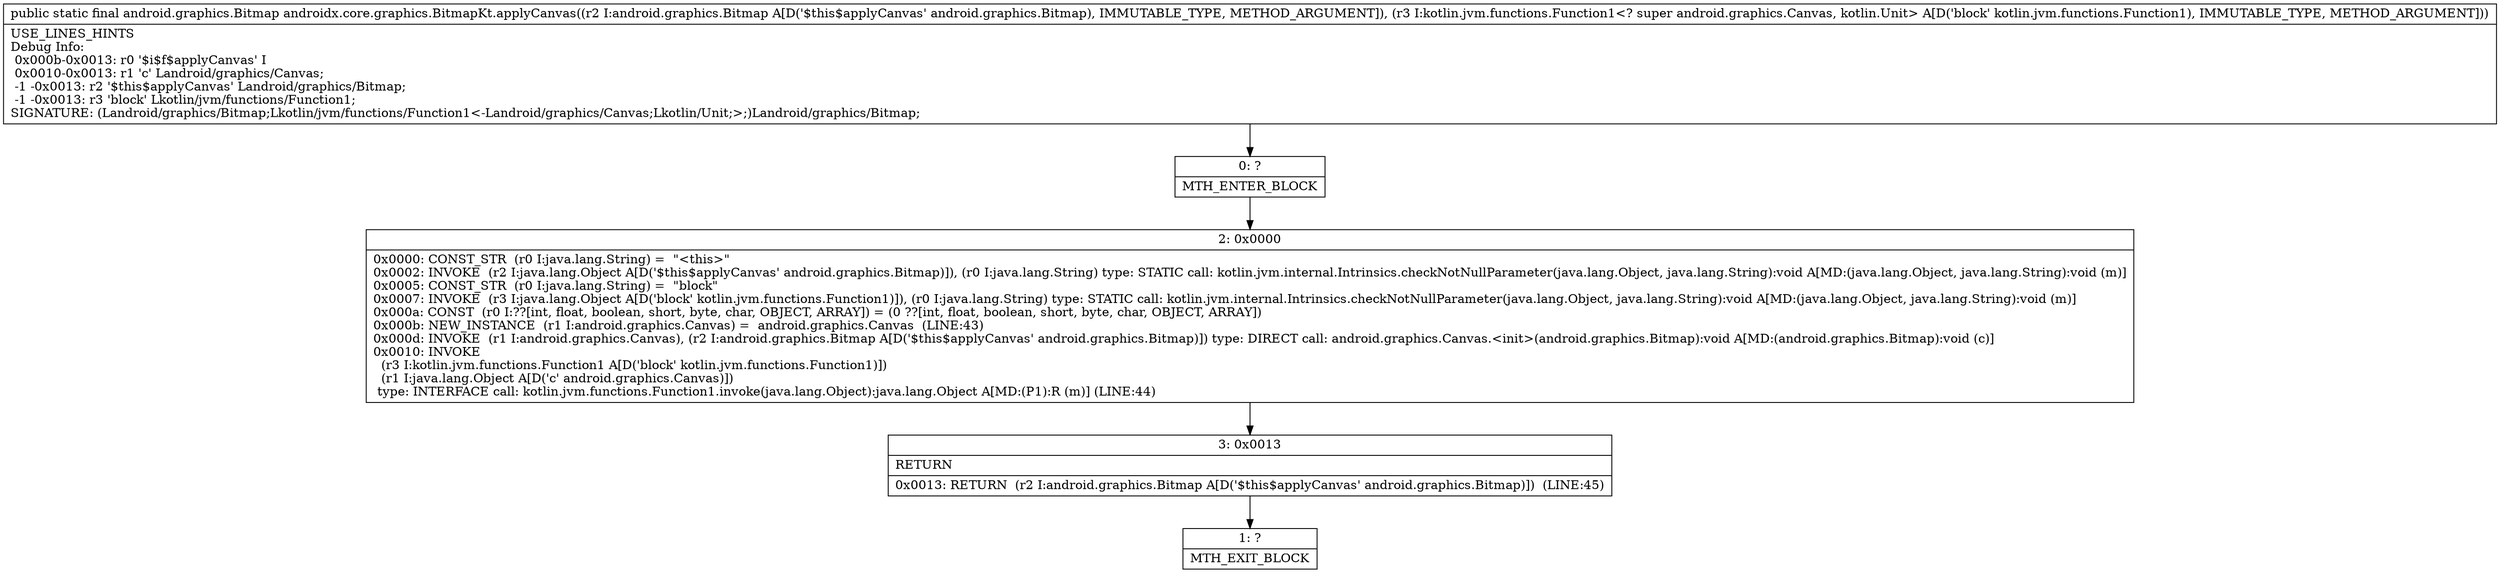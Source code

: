 digraph "CFG forandroidx.core.graphics.BitmapKt.applyCanvas(Landroid\/graphics\/Bitmap;Lkotlin\/jvm\/functions\/Function1;)Landroid\/graphics\/Bitmap;" {
Node_0 [shape=record,label="{0\:\ ?|MTH_ENTER_BLOCK\l}"];
Node_2 [shape=record,label="{2\:\ 0x0000|0x0000: CONST_STR  (r0 I:java.lang.String) =  \"\<this\>\" \l0x0002: INVOKE  (r2 I:java.lang.Object A[D('$this$applyCanvas' android.graphics.Bitmap)]), (r0 I:java.lang.String) type: STATIC call: kotlin.jvm.internal.Intrinsics.checkNotNullParameter(java.lang.Object, java.lang.String):void A[MD:(java.lang.Object, java.lang.String):void (m)]\l0x0005: CONST_STR  (r0 I:java.lang.String) =  \"block\" \l0x0007: INVOKE  (r3 I:java.lang.Object A[D('block' kotlin.jvm.functions.Function1)]), (r0 I:java.lang.String) type: STATIC call: kotlin.jvm.internal.Intrinsics.checkNotNullParameter(java.lang.Object, java.lang.String):void A[MD:(java.lang.Object, java.lang.String):void (m)]\l0x000a: CONST  (r0 I:??[int, float, boolean, short, byte, char, OBJECT, ARRAY]) = (0 ??[int, float, boolean, short, byte, char, OBJECT, ARRAY]) \l0x000b: NEW_INSTANCE  (r1 I:android.graphics.Canvas) =  android.graphics.Canvas  (LINE:43)\l0x000d: INVOKE  (r1 I:android.graphics.Canvas), (r2 I:android.graphics.Bitmap A[D('$this$applyCanvas' android.graphics.Bitmap)]) type: DIRECT call: android.graphics.Canvas.\<init\>(android.graphics.Bitmap):void A[MD:(android.graphics.Bitmap):void (c)]\l0x0010: INVOKE  \l  (r3 I:kotlin.jvm.functions.Function1 A[D('block' kotlin.jvm.functions.Function1)])\l  (r1 I:java.lang.Object A[D('c' android.graphics.Canvas)])\l type: INTERFACE call: kotlin.jvm.functions.Function1.invoke(java.lang.Object):java.lang.Object A[MD:(P1):R (m)] (LINE:44)\l}"];
Node_3 [shape=record,label="{3\:\ 0x0013|RETURN\l|0x0013: RETURN  (r2 I:android.graphics.Bitmap A[D('$this$applyCanvas' android.graphics.Bitmap)])  (LINE:45)\l}"];
Node_1 [shape=record,label="{1\:\ ?|MTH_EXIT_BLOCK\l}"];
MethodNode[shape=record,label="{public static final android.graphics.Bitmap androidx.core.graphics.BitmapKt.applyCanvas((r2 I:android.graphics.Bitmap A[D('$this$applyCanvas' android.graphics.Bitmap), IMMUTABLE_TYPE, METHOD_ARGUMENT]), (r3 I:kotlin.jvm.functions.Function1\<? super android.graphics.Canvas, kotlin.Unit\> A[D('block' kotlin.jvm.functions.Function1), IMMUTABLE_TYPE, METHOD_ARGUMENT]))  | USE_LINES_HINTS\lDebug Info:\l  0x000b\-0x0013: r0 '$i$f$applyCanvas' I\l  0x0010\-0x0013: r1 'c' Landroid\/graphics\/Canvas;\l  \-1 \-0x0013: r2 '$this$applyCanvas' Landroid\/graphics\/Bitmap;\l  \-1 \-0x0013: r3 'block' Lkotlin\/jvm\/functions\/Function1;\lSIGNATURE: (Landroid\/graphics\/Bitmap;Lkotlin\/jvm\/functions\/Function1\<\-Landroid\/graphics\/Canvas;Lkotlin\/Unit;\>;)Landroid\/graphics\/Bitmap;\l}"];
MethodNode -> Node_0;Node_0 -> Node_2;
Node_2 -> Node_3;
Node_3 -> Node_1;
}

